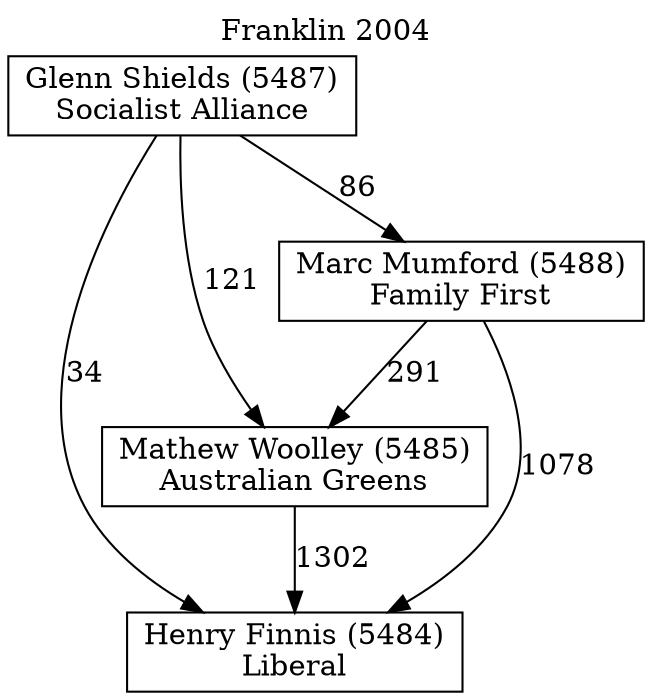 // House preference flow
digraph "Henry Finnis (5484)_Franklin_2004" {
	graph [label="Franklin 2004" labelloc=t mclimit=10]
	node [shape=box]
	"Henry Finnis (5484)" [label="Henry Finnis (5484)
Liberal"]
	"Mathew Woolley (5485)" [label="Mathew Woolley (5485)
Australian Greens"]
	"Marc Mumford (5488)" [label="Marc Mumford (5488)
Family First"]
	"Glenn Shields (5487)" [label="Glenn Shields (5487)
Socialist Alliance"]
	"Mathew Woolley (5485)" -> "Henry Finnis (5484)" [label=1302]
	"Marc Mumford (5488)" -> "Mathew Woolley (5485)" [label=291]
	"Glenn Shields (5487)" -> "Marc Mumford (5488)" [label=86]
	"Marc Mumford (5488)" -> "Henry Finnis (5484)" [label=1078]
	"Glenn Shields (5487)" -> "Henry Finnis (5484)" [label=34]
	"Glenn Shields (5487)" -> "Mathew Woolley (5485)" [label=121]
}
